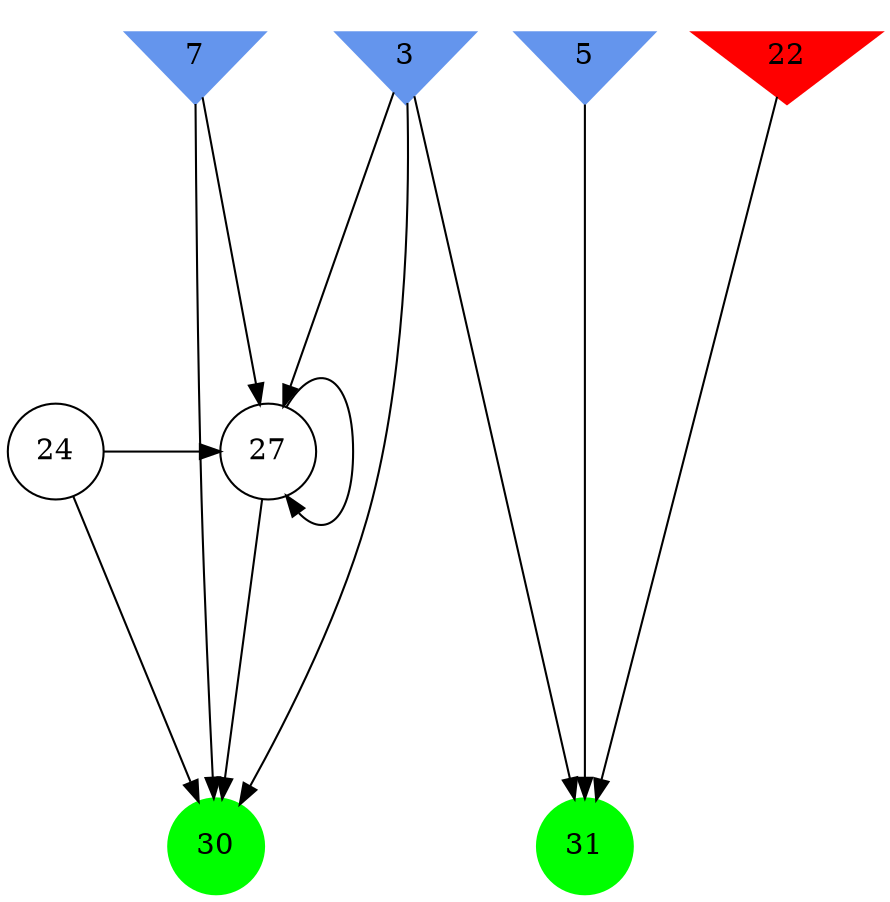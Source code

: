 digraph brain {
	ranksep=2.0;
	3 [shape=invtriangle,style=filled,color=cornflowerblue];
	5 [shape=invtriangle,style=filled,color=cornflowerblue];
	7 [shape=invtriangle,style=filled,color=cornflowerblue];
	22 [shape=invtriangle,style=filled,color=red];
	24 [shape=circle,color=black];
	27 [shape=circle,color=black];
	30 [shape=circle,style=filled,color=green];
	31 [shape=circle,style=filled,color=green];
	7	->	27;
	7	->	30;
	27	->	27;
	27	->	30;
	24	->	27;
	24	->	30;
	3	->	27;
	3	->	30;
	3	->	31;
	22	->	31;
	5	->	31;
	{ rank=same; 3; 5; 7; 22; }
	{ rank=same; 24; 27; }
	{ rank=same; 30; 31; }
}
